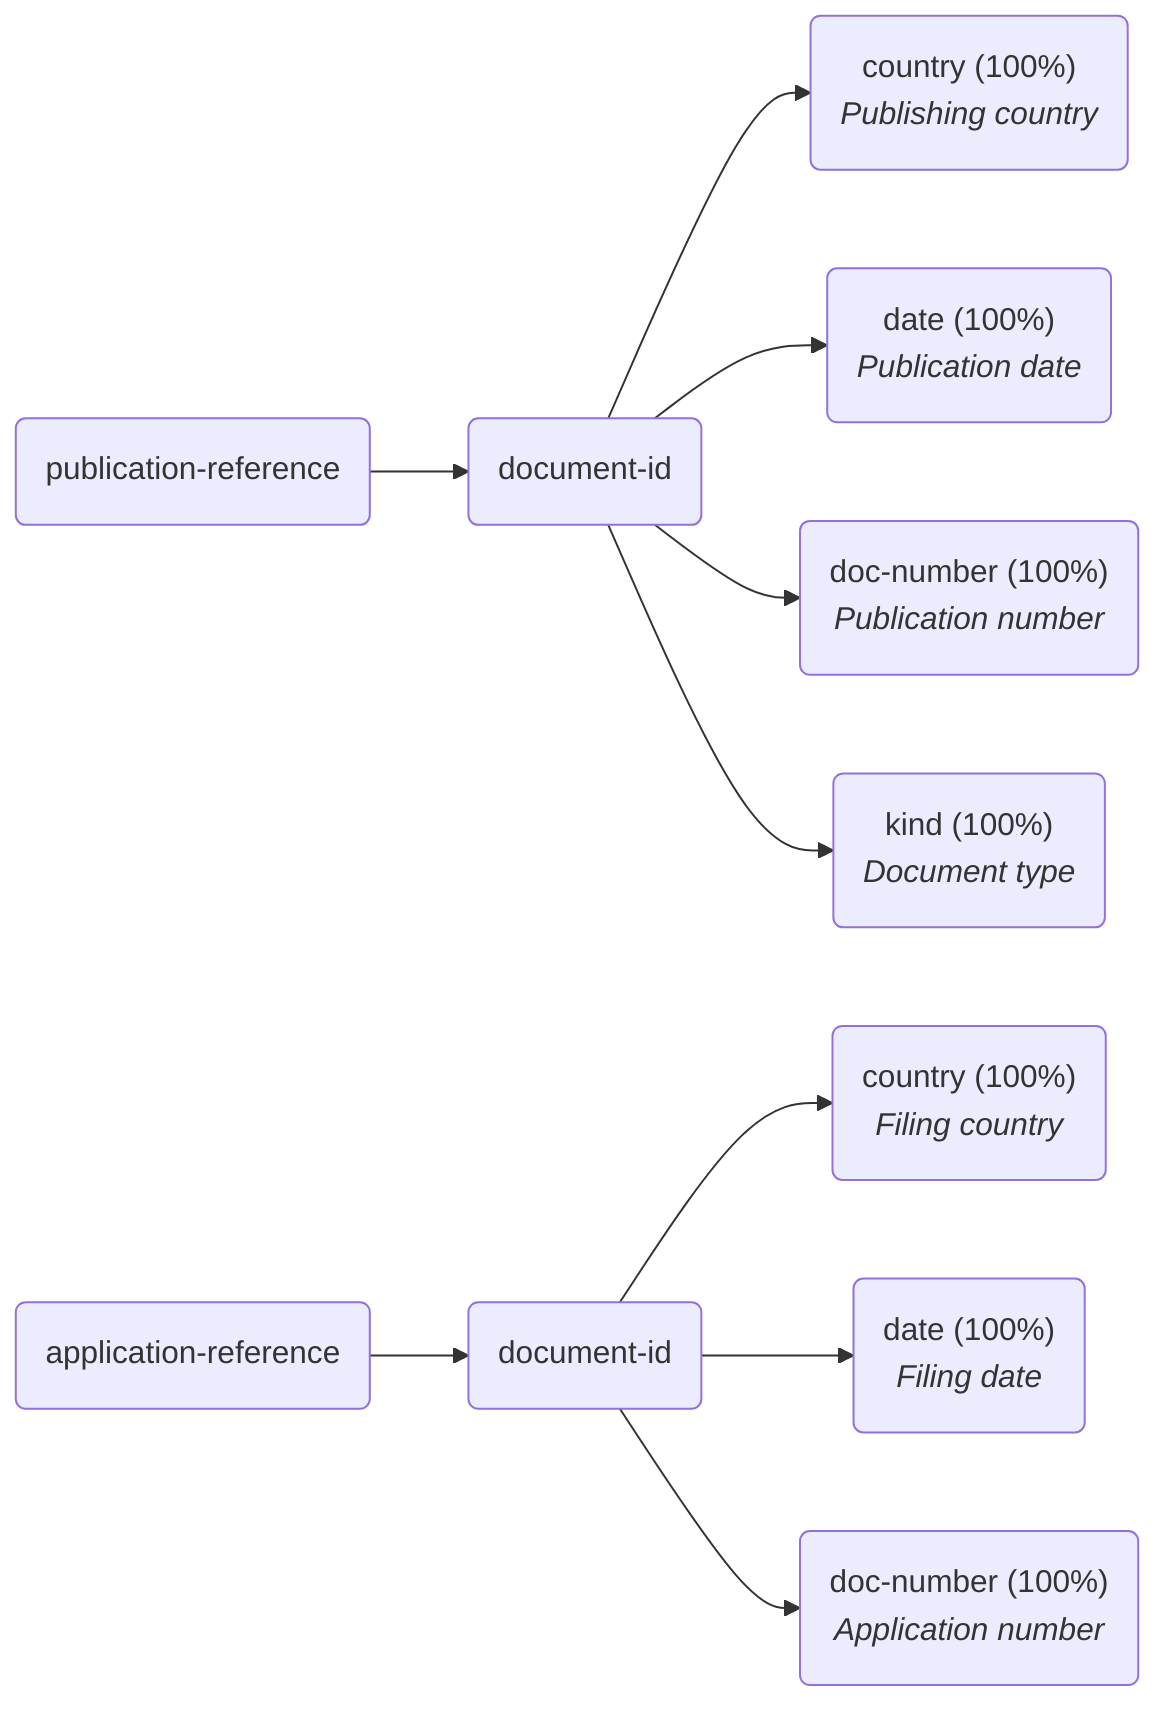 flowchart LR
    pubref("publication-reference")
    appref("application-reference")
    
    pubref --> pub_docid("document-id")
    pub_docid --> pub_country("country (100%)<br><i>Publishing country</i>")
    pub_docid --> pub_date("date (100%)<br><i>Publication date</i>")
    pub_docid --> pub_number("doc-number (100%)<br><i>Publication number</i>")
    pub_docid --> pub_kind("kind (100%)<br><i>Document type</i>")
    
    appref --> app_docid("document-id")
    app_docid --> app_country("country (100%)<br><i>Filing country</i>")
    app_docid --> app_date("date (100%)<br><i>Filing date</i>")
    app_docid --> app_number("doc-number (100%)<br><i>Application number</i>")